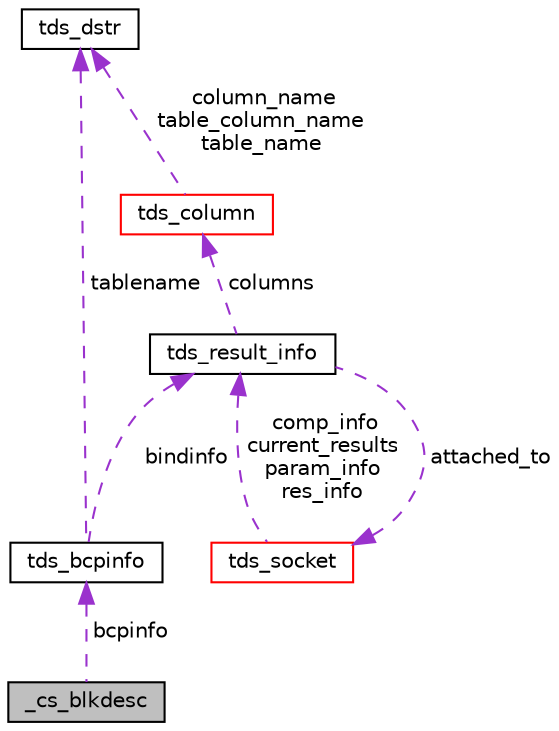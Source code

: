 digraph "_cs_blkdesc"
{
 // LATEX_PDF_SIZE
  edge [fontname="Helvetica",fontsize="10",labelfontname="Helvetica",labelfontsize="10"];
  node [fontname="Helvetica",fontsize="10",shape=record];
  Node1 [label="_cs_blkdesc",height=0.2,width=0.4,color="black", fillcolor="grey75", style="filled", fontcolor="black",tooltip=" "];
  Node2 -> Node1 [dir="back",color="darkorchid3",fontsize="10",style="dashed",label=" bcpinfo" ,fontname="Helvetica"];
  Node2 [label="tds_bcpinfo",height=0.2,width=0.4,color="black", fillcolor="white", style="filled",URL="$a01247.html",tooltip=" "];
  Node3 -> Node2 [dir="back",color="darkorchid3",fontsize="10",style="dashed",label=" bindinfo" ,fontname="Helvetica"];
  Node3 [label="tds_result_info",height=0.2,width=0.4,color="black", fillcolor="white", style="filled",URL="$a01183.html",tooltip="Hold information for any results."];
  Node4 -> Node3 [dir="back",color="darkorchid3",fontsize="10",style="dashed",label=" attached_to" ,fontname="Helvetica"];
  Node4 [label="tds_socket",height=0.2,width=0.4,color="red", fillcolor="white", style="filled",URL="$a01235.html",tooltip="Information for a server connection."];
  Node3 -> Node4 [dir="back",color="darkorchid3",fontsize="10",style="dashed",label=" comp_info\ncurrent_results\nparam_info\nres_info" ,fontname="Helvetica"];
  Node23 -> Node3 [dir="back",color="darkorchid3",fontsize="10",style="dashed",label=" columns" ,fontname="Helvetica"];
  Node23 [label="tds_column",height=0.2,width=0.4,color="red", fillcolor="white", style="filled",URL="$a01175.html",tooltip="Metadata about columns in regular and compute rows."];
  Node8 -> Node23 [dir="back",color="darkorchid3",fontsize="10",style="dashed",label=" column_name\ntable_column_name\ntable_name" ,fontname="Helvetica"];
  Node8 [label="tds_dstr",height=0.2,width=0.4,color="black", fillcolor="white", style="filled",URL="$a01283.html",tooltip="Structure to hold a string."];
  Node8 -> Node2 [dir="back",color="darkorchid3",fontsize="10",style="dashed",label=" tablename" ,fontname="Helvetica"];
}
